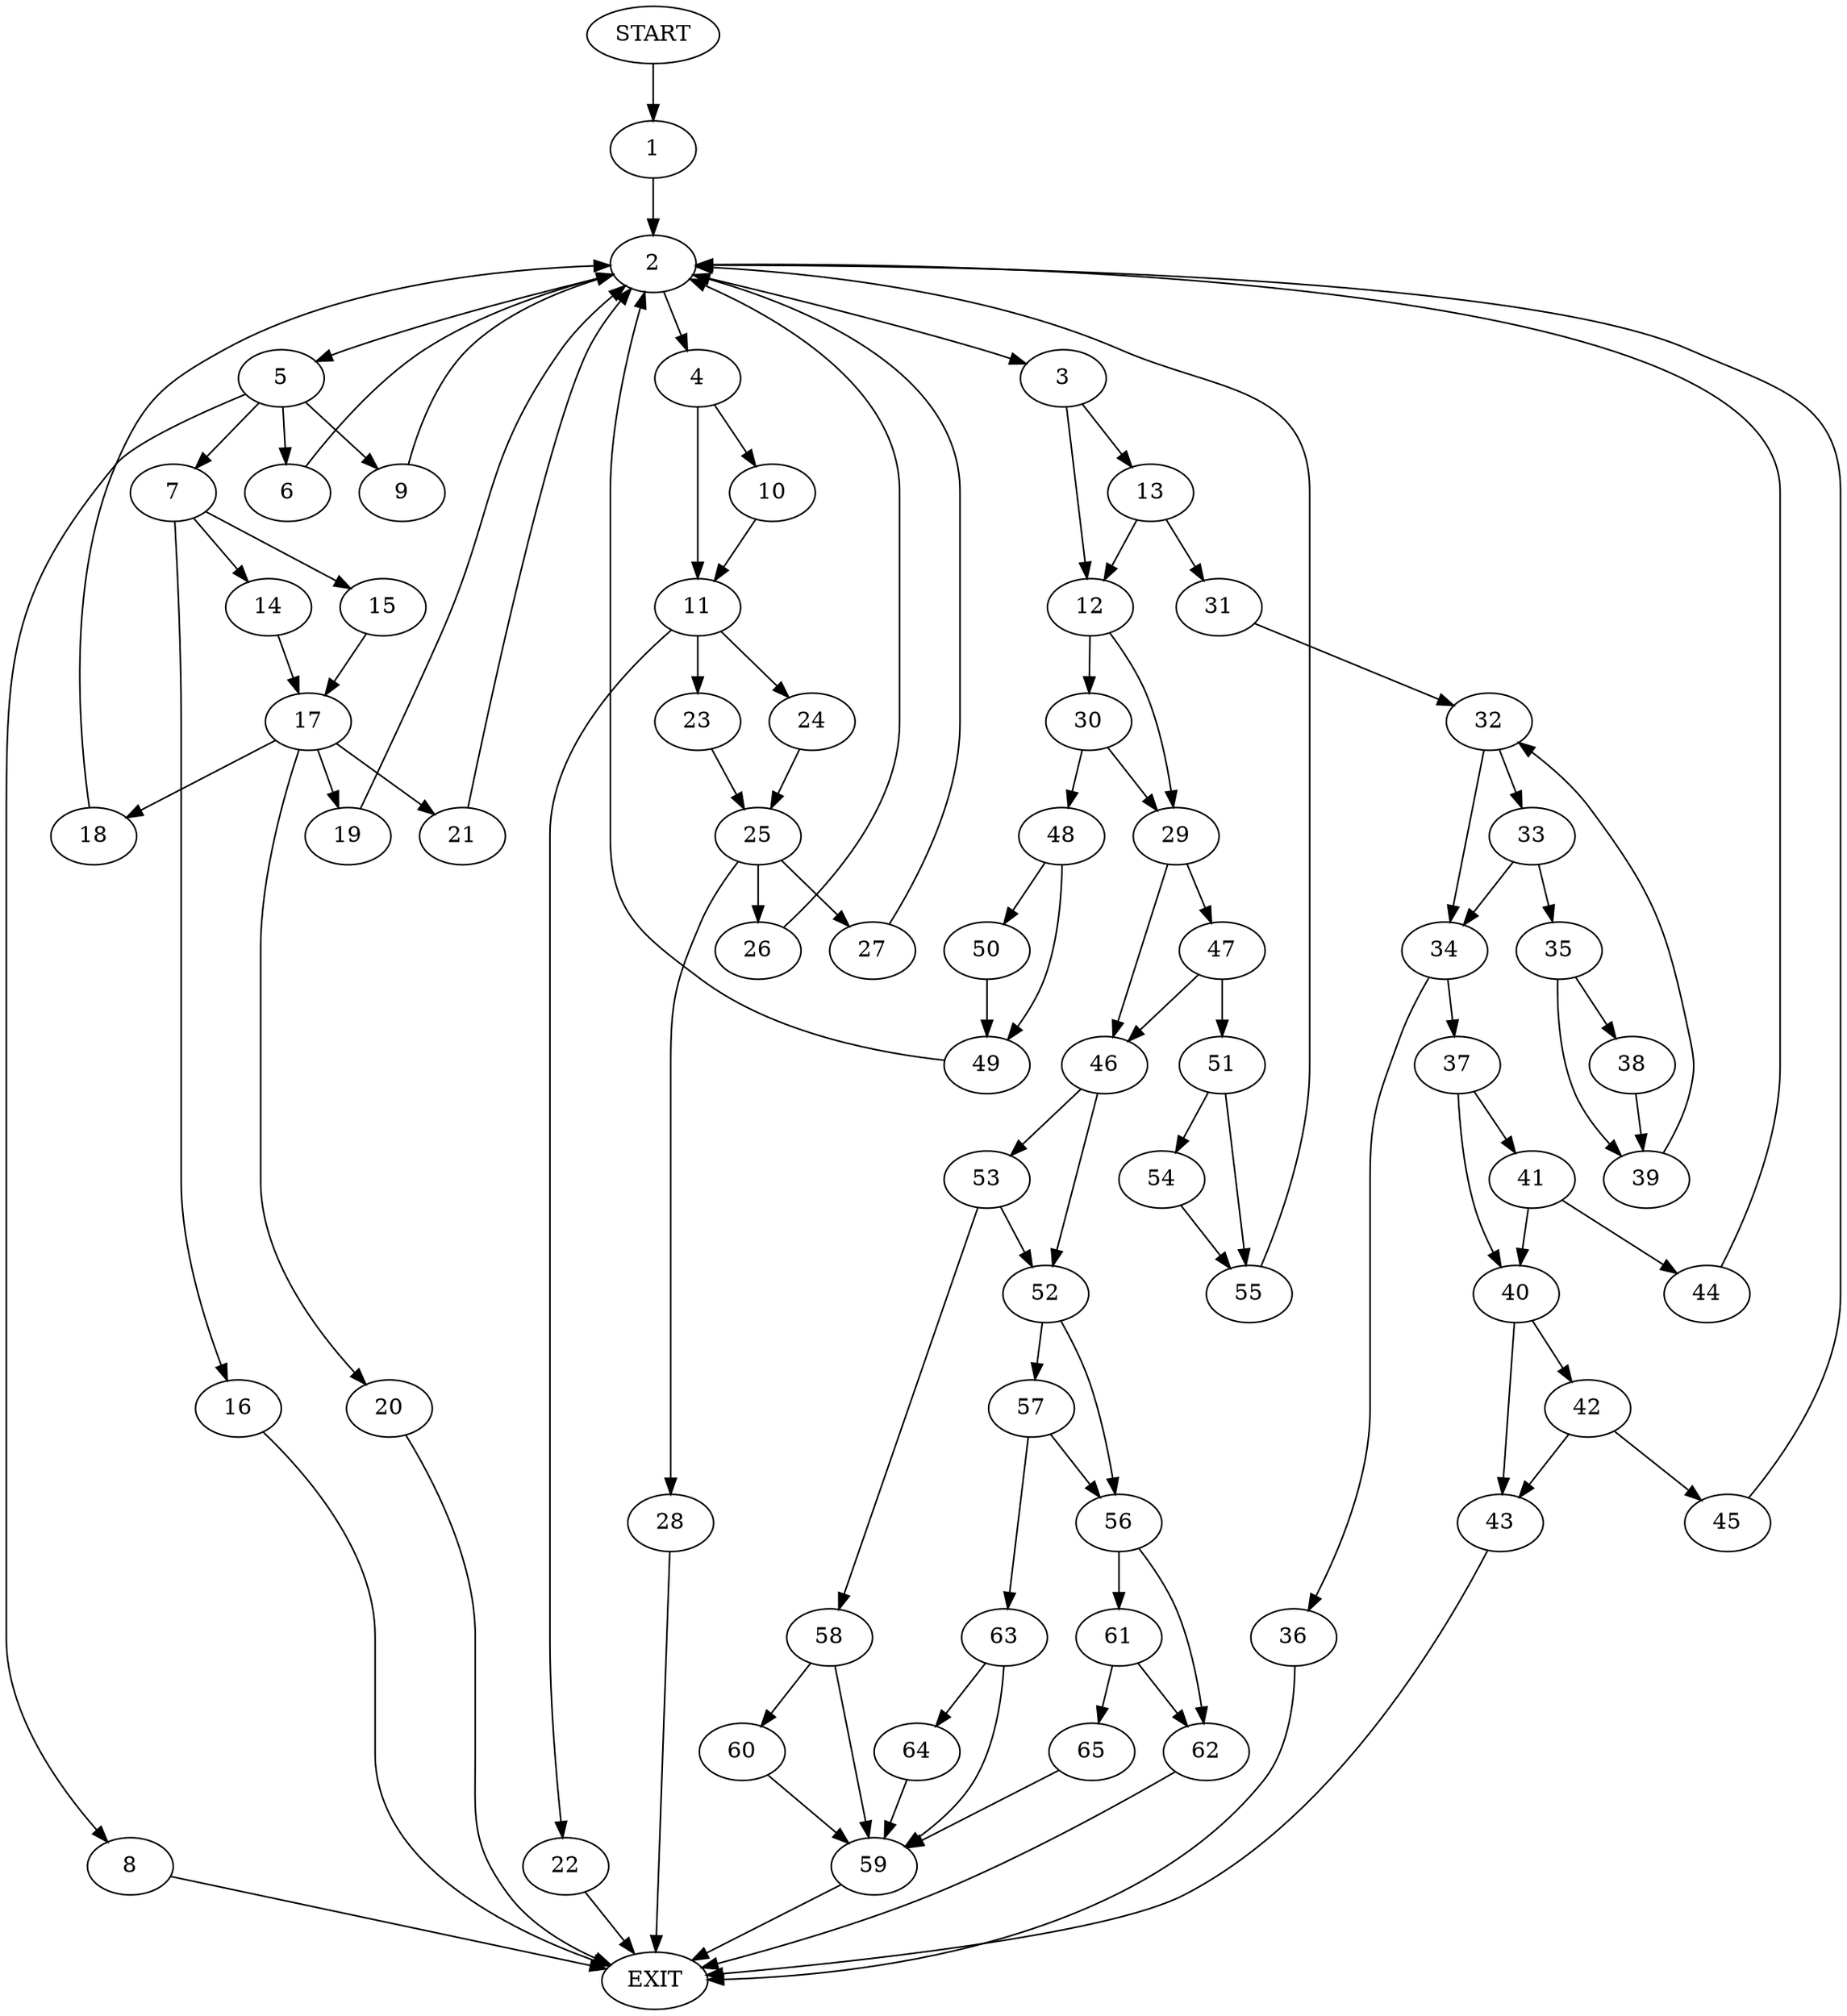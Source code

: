 digraph {
0 [label="START"];
1;
2;
3;
4;
5;
6;
7;
8;
9;
10;
11;
12;
13;
14;
15;
16;
17;
18;
19;
20;
21;
22;
23;
24;
25;
26;
27;
28;
29;
30;
31;
32;
33;
34;
35;
36;
37;
38;
39;
40;
41;
42;
43;
44;
45;
46;
47;
48;
49;
50;
51;
52;
53;
54;
55;
56;
57;
58;
59;
60;
61;
62;
63;
64;
65;
66 [label="EXIT"];
0 -> 1;
1 -> 2;
2 -> 3;
2 -> 4;
2 -> 5;
5 -> 6;
5 -> 7;
5 -> 8;
5 -> 9;
4 -> 10;
4 -> 11;
3 -> 12;
3 -> 13;
8 -> 66;
7 -> 14;
7 -> 15;
7 -> 16;
9 -> 2;
6 -> 2;
14 -> 17;
16 -> 66;
15 -> 17;
17 -> 18;
17 -> 19;
17 -> 20;
17 -> 21;
18 -> 2;
21 -> 2;
20 -> 66;
19 -> 2;
11 -> 22;
11 -> 23;
11 -> 24;
10 -> 11;
24 -> 25;
23 -> 25;
22 -> 66;
25 -> 26;
25 -> 27;
25 -> 28;
26 -> 2;
28 -> 66;
27 -> 2;
12 -> 29;
12 -> 30;
13 -> 31;
13 -> 12;
31 -> 32;
32 -> 33;
32 -> 34;
33 -> 34;
33 -> 35;
34 -> 36;
34 -> 37;
35 -> 38;
35 -> 39;
38 -> 39;
39 -> 32;
36 -> 66;
37 -> 40;
37 -> 41;
40 -> 42;
40 -> 43;
41 -> 40;
41 -> 44;
44 -> 2;
42 -> 45;
42 -> 43;
43 -> 66;
45 -> 2;
29 -> 46;
29 -> 47;
30 -> 29;
30 -> 48;
48 -> 49;
48 -> 50;
50 -> 49;
49 -> 2;
47 -> 46;
47 -> 51;
46 -> 52;
46 -> 53;
51 -> 54;
51 -> 55;
55 -> 2;
54 -> 55;
52 -> 56;
52 -> 57;
53 -> 58;
53 -> 52;
58 -> 59;
58 -> 60;
59 -> 66;
60 -> 59;
56 -> 61;
56 -> 62;
57 -> 63;
57 -> 56;
63 -> 59;
63 -> 64;
64 -> 59;
62 -> 66;
61 -> 62;
61 -> 65;
65 -> 59;
}